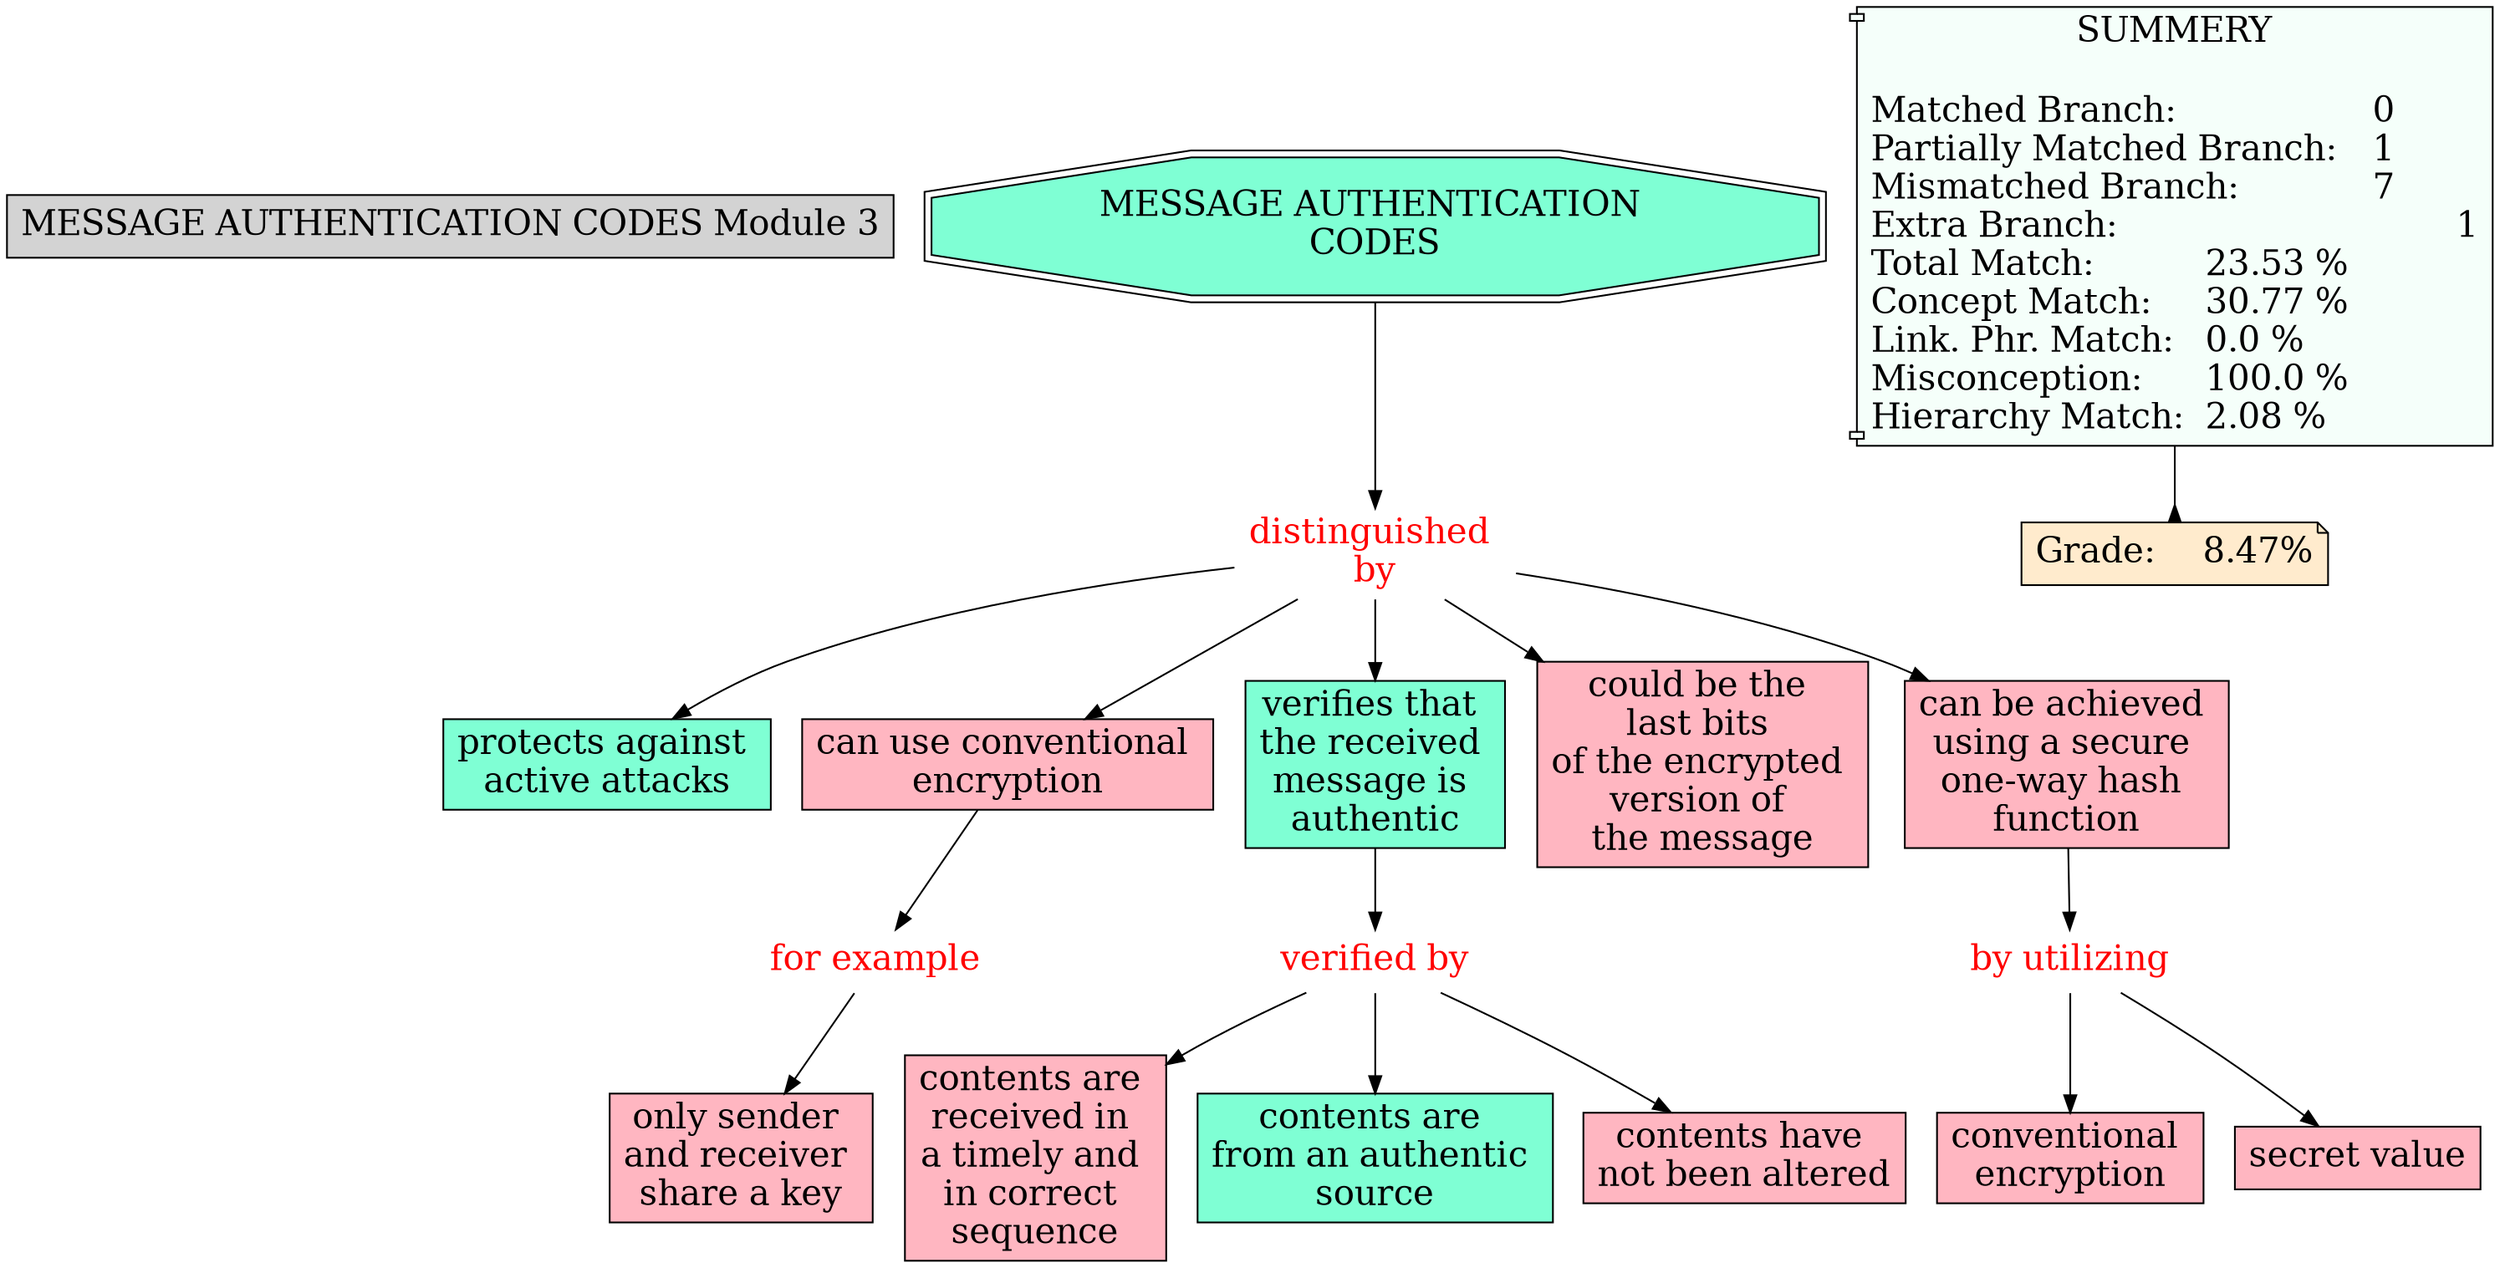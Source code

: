 // The Round Table
digraph {
	"1S3ZB0FTP-5VB5PM-QDM" [label="MESSAGE AUTHENTICATION CODES Module 3" Gsplines=true fontsize=20 shape=rect style=filled]
	"1S46J1887-2974MMX-8DT" [label="distinguished 
by" Gsplines=true fontcolor=red fontsize=20 shape=none]
	"1S46HTM52-24B2FFS-7X4" [label="protects against 
active attacks
" Gsplines=true fillcolor=aquamarine fontsize=20 shape=rect style=filled]
	"1S46J1887-2974MMX-8DT" -> "1S46HTM52-24B2FFS-7X4" [constraint=true]
	"1S46HY59L-10CXZZN-845" [label="verified by
" Gsplines=true fontcolor=red fontsize=20 shape=none]
	"1S46HYCHB-176V8BQ-853" [label="contents are 
received in 
a timely and 
in correct 
sequence" Gsplines=true fillcolor="#FFB6C1" fontsize=20 shape=rect style=filled]
	"1S46HY59L-10CXZZN-845" -> "1S46HYCHB-176V8BQ-853" [constraint=true]
	"1S46J1887-2974MMX-8DT" [label="distinguished 
by" Gsplines=true fontcolor=red fontsize=20 shape=none]
	"1S46HTRCV-1YGPWJ1-7XD" [label="can use conventional 
encryption" Gsplines=true fillcolor="#FFB6C1" fontsize=20 shape=rect style=filled]
	"1S46J1887-2974MMX-8DT" -> "1S46HTRCV-1YGPWJ1-7XD" [constraint=true]
	"1S46HTRCV-1YGPWJ1-7XD" [label="can use conventional 
encryption" Gsplines=true fillcolor="#FFB6C1" fontsize=20 shape=rect style=filled]
	"1S46HWXJL-8QFZNN-81R" [label="for example
" Gsplines=true fontcolor=red fontsize=20 shape=none]
	"1S46HTRCV-1YGPWJ1-7XD" -> "1S46HWXJL-8QFZNN-81R" [constraint=true]
	"1S46HYRH6-Z2JVG9-85Q" [label="MESSAGE AUTHENTICATION 
CODES" Gsplines=true fillcolor=aquamarine fontsize=20 shape=doubleoctagon style=filled]
	"1S46J1887-2974MMX-8DT" [label="distinguished 
by" Gsplines=true fontcolor=red fontsize=20 shape=none]
	"1S46HYRH6-Z2JVG9-85Q" -> "1S46J1887-2974MMX-8DT" [constraint=true]
	"1S46JJJKG-15KJZSX-8XR" [label="by utilizing
" Gsplines=true fontcolor=red fontsize=20 shape=none]
	"1S46HT967-7D68N9-7VD" [label="conventional 
encryption" Gsplines=true fillcolor="#FFB6C1" fontsize=20 shape=rect style=filled]
	"1S46JJJKG-15KJZSX-8XR" -> "1S46HT967-7D68N9-7VD" [constraint=true]
	"1S46HTP9D-1FWSTRH-7X8" [label="verifies that 
the received 
message is 
authentic" Gsplines=true fillcolor=aquamarine fontsize=20 shape=rect style=filled]
	"1S46HY59L-10CXZZN-845" [label="verified by
" Gsplines=true fontcolor=red fontsize=20 shape=none]
	"1S46HTP9D-1FWSTRH-7X8" -> "1S46HY59L-10CXZZN-845" [constraint=true]
	"1S46JJJKG-15KJZSX-8XR" [label="by utilizing
" Gsplines=true fontcolor=red fontsize=20 shape=none]
	"1S46JJ2B9-81HM8Y-8X3" [label="secret value
" Gsplines=true fillcolor="#FFB6C1" fontsize=20 shape=rect style=filled]
	"1S46JJJKG-15KJZSX-8XR" -> "1S46JJ2B9-81HM8Y-8X3" [constraint=true]
	"1S46HWXJL-8QFZNN-81R" [label="for example
" Gsplines=true fontcolor=red fontsize=20 shape=none]
	"1S46HWXJK-1V0MDP9-81N" [label="only sender 
and receiver 
share a key
" Gsplines=true fillcolor="#FFB6C1" fontsize=20 shape=rect style=filled]
	"1S46HWXJL-8QFZNN-81R" -> "1S46HWXJK-1V0MDP9-81N" [constraint=true]
	"1S46J1887-2974MMX-8DT" [label="distinguished 
by" Gsplines=true fontcolor=red fontsize=20 shape=none]
	"1S46J9MKM-1PT3V67-8PH" [label="could be the 
last bits 
of the encrypted 
version of 
the message
" Gsplines=true fillcolor="#FFB6C1" fontsize=20 shape=rect style=filled]
	"1S46J1887-2974MMX-8DT" -> "1S46J9MKM-1PT3V67-8PH" [constraint=true]
	"1S46HY59L-10CXZZN-845" [label="verified by
" Gsplines=true fontcolor=red fontsize=20 shape=none]
	"1S46HXYJL-21FXTMD-83V" [label="contents are 
from an authentic 
source" Gsplines=true fillcolor=aquamarine fontsize=20 shape=rect style=filled]
	"1S46HY59L-10CXZZN-845" -> "1S46HXYJL-21FXTMD-83V" [constraint=true]
	"1S46J1887-2974MMX-8DT" [label="distinguished 
by" Gsplines=true fontcolor=red fontsize=20 shape=none]
	"1S46HTP9D-1FWSTRH-7X8" [label="verifies that 
the received 
message is 
authentic" Gsplines=true fillcolor=aquamarine fontsize=20 shape=rect style=filled]
	"1S46J1887-2974MMX-8DT" -> "1S46HTP9D-1FWSTRH-7X8" [constraint=true]
	"1S46HY59L-10CXZZN-845" [label="verified by
" Gsplines=true fontcolor=red fontsize=20 shape=none]
	"1S46HXL7Z-1R67KHL-83N" [label="contents have 
not been altered
" Gsplines=true fillcolor="#FFB6C1" fontsize=20 shape=rect style=filled]
	"1S46HY59L-10CXZZN-845" -> "1S46HXL7Z-1R67KHL-83N" [constraint=true]
	"1S46J9PMS-2CKT1FY-8PM" [label="can be achieved 
using a secure 
one-way hash 
function" Gsplines=true fillcolor="#FFB6C1" fontsize=20 shape=rect style=filled]
	"1S46JJJKG-15KJZSX-8XR" [label="by utilizing
" Gsplines=true fontcolor=red fontsize=20 shape=none]
	"1S46J9PMS-2CKT1FY-8PM" -> "1S46JJJKG-15KJZSX-8XR" [constraint=true]
	"1S46J1887-2974MMX-8DT" [label="distinguished 
by" Gsplines=true fontcolor=red fontsize=20 shape=none]
	"1S46J9PMS-2CKT1FY-8PM" [label="can be achieved 
using a secure 
one-way hash 
function" Gsplines=true fillcolor="#FFB6C1" fontsize=20 shape=rect style=filled]
	"1S46J1887-2974MMX-8DT" -> "1S46J9PMS-2CKT1FY-8PM" [constraint=true]
	Stat [label="SUMMERY

Matched Branch:			0\lPartially Matched Branch:	1\lMismatched Branch:		7\lExtra Branch:				1\lTotal Match:		23.53 %\lConcept Match:	30.77 %\lLink. Phr. Match:	0.0 %\lMisconception:	100.0 %\lHierarchy Match:	2.08 %\l" Gsplines=true fillcolor="#F5FFFA" fontsize=20 shape=component style=filled]
	Grade [label="Grade:	8.47%" Gsplines=true fillcolor="#FFEBCD" fontsize=20 shape=note style=filled]
	Stat -> Grade [arrowhead=inv color=black constraint=true]
}
